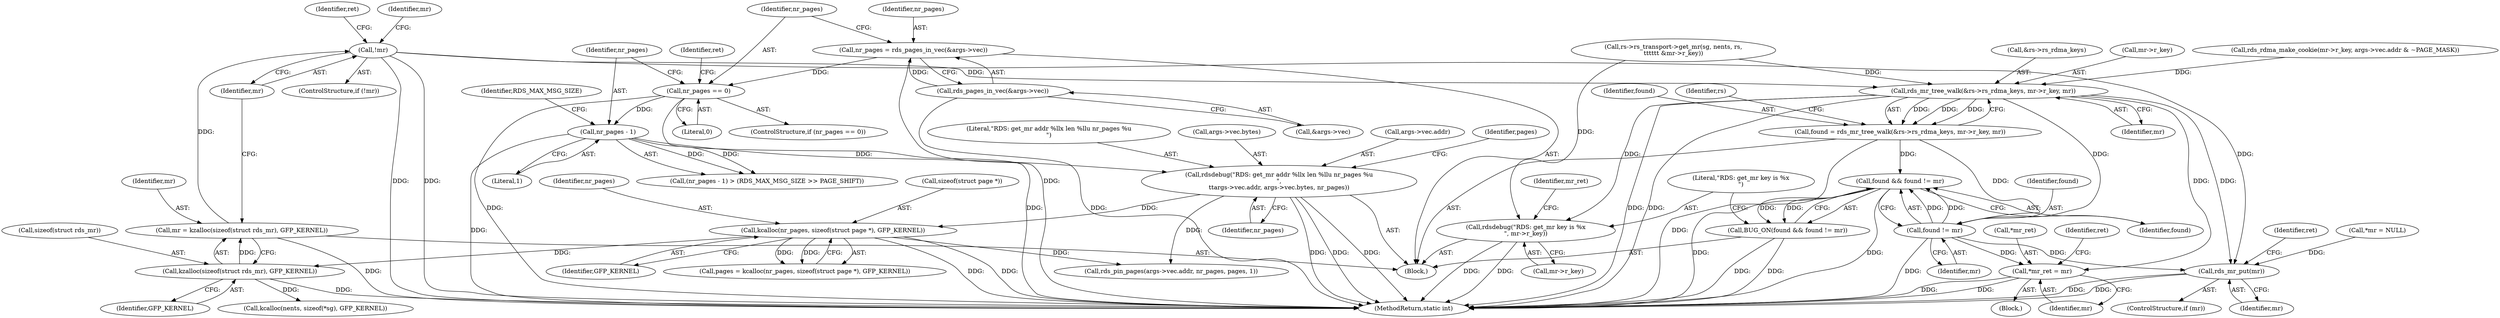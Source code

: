 digraph "0_linux_f3069c6d33f6ae63a1668737bc78aaaa51bff7ca@pointer" {
"1000228" [label="(Call,!mr)"];
"1000221" [label="(Call,mr = kzalloc(sizeof(struct rds_mr), GFP_KERNEL))"];
"1000223" [label="(Call,kzalloc(sizeof(struct rds_mr), GFP_KERNEL))"];
"1000207" [label="(Call,kcalloc(nr_pages, sizeof(struct page *), GFP_KERNEL))"];
"1000192" [label="(Call,rdsdebug(\"RDS: get_mr addr %llx len %llu nr_pages %u\n\",\n\t\targs->vec.addr, args->vec.bytes, nr_pages))"];
"1000180" [label="(Call,nr_pages - 1)"];
"1000169" [label="(Call,nr_pages == 0)"];
"1000161" [label="(Call,nr_pages = rds_pages_in_vec(&args->vec))"];
"1000163" [label="(Call,rds_pages_in_vec(&args->vec))"];
"1000456" [label="(Call,rds_mr_tree_walk(&rs->rs_rdma_keys, mr->r_key, mr))"];
"1000454" [label="(Call,found = rds_mr_tree_walk(&rs->rs_rdma_keys, mr->r_key, mr))"];
"1000472" [label="(Call,found && found != mr)"];
"1000471" [label="(Call,BUG_ON(found && found != mr))"];
"1000474" [label="(Call,found != mr)"];
"1000490" [label="(Call,*mr_ret = mr)"];
"1000502" [label="(Call,rds_mr_put(mr))"];
"1000477" [label="(Call,rdsdebug(\"RDS: get_mr key is %x\n\", mr->r_key))"];
"1000226" [label="(Identifier,GFP_KERNEL)"];
"1000182" [label="(Literal,1)"];
"1000506" [label="(MethodReturn,static int)"];
"1000179" [label="(Call,(nr_pages - 1) > (RDS_MAX_MSG_SIZE >> PAGE_SHIFT))"];
"1000169" [label="(Call,nr_pages == 0)"];
"1000168" [label="(ControlStructure,if (nr_pages == 0))"];
"1000411" [label="(Call,rds_rdma_make_cookie(mr->r_key, args->vec.addr & ~PAGE_MASK))"];
"1000223" [label="(Call,kzalloc(sizeof(struct rds_mr), GFP_KERNEL))"];
"1000475" [label="(Identifier,found)"];
"1000221" [label="(Call,mr = kzalloc(sizeof(struct rds_mr), GFP_KERNEL))"];
"1000478" [label="(Literal,\"RDS: get_mr key is %x\n\")"];
"1000456" [label="(Call,rds_mr_tree_walk(&rs->rs_rdma_keys, mr->r_key, mr))"];
"1000204" [label="(Identifier,nr_pages)"];
"1000502" [label="(Call,rds_mr_put(mr))"];
"1000505" [label="(Identifier,ret)"];
"1000313" [label="(Call,kcalloc(nents, sizeof(*sg), GFP_KERNEL))"];
"1000174" [label="(Identifier,ret)"];
"1000194" [label="(Call,args->vec.addr)"];
"1000476" [label="(Identifier,mr)"];
"1000171" [label="(Literal,0)"];
"1000224" [label="(Call,sizeof(struct rds_mr))"];
"1000163" [label="(Call,rds_pages_in_vec(&args->vec))"];
"1000162" [label="(Identifier,nr_pages)"];
"1000454" [label="(Call,found = rds_mr_tree_walk(&rs->rs_rdma_keys, mr->r_key, mr))"];
"1000464" [label="(Identifier,mr)"];
"1000115" [label="(Call,*mr = NULL)"];
"1000239" [label="(Identifier,mr)"];
"1000181" [label="(Identifier,nr_pages)"];
"1000474" [label="(Call,found != mr)"];
"1000484" [label="(Block,)"];
"1000457" [label="(Call,&rs->rs_rdma_keys)"];
"1000358" [label="(Call,rs->rs_transport->get_mr(sg, nents, rs,\n\t\t\t\t\t\t &mr->r_key))"];
"1000468" [label="(Identifier,rs)"];
"1000206" [label="(Identifier,pages)"];
"1000222" [label="(Identifier,mr)"];
"1000490" [label="(Call,*mr_ret = mr)"];
"1000209" [label="(Call,sizeof(struct page *))"];
"1000113" [label="(Block,)"];
"1000192" [label="(Call,rdsdebug(\"RDS: get_mr addr %llx len %llu nr_pages %u\n\",\n\t\targs->vec.addr, args->vec.bytes, nr_pages))"];
"1000461" [label="(Call,mr->r_key)"];
"1000294" [label="(Call,rds_pin_pages(args->vec.addr, nr_pages, pages, 1))"];
"1000229" [label="(Identifier,mr)"];
"1000500" [label="(ControlStructure,if (mr))"];
"1000479" [label="(Call,mr->r_key)"];
"1000455" [label="(Identifier,found)"];
"1000495" [label="(Identifier,ret)"];
"1000477" [label="(Call,rdsdebug(\"RDS: get_mr key is %x\n\", mr->r_key))"];
"1000473" [label="(Identifier,found)"];
"1000483" [label="(Identifier,mr_ret)"];
"1000170" [label="(Identifier,nr_pages)"];
"1000503" [label="(Identifier,mr)"];
"1000228" [label="(Call,!mr)"];
"1000211" [label="(Identifier,GFP_KERNEL)"];
"1000164" [label="(Call,&args->vec)"];
"1000180" [label="(Call,nr_pages - 1)"];
"1000491" [label="(Call,*mr_ret)"];
"1000471" [label="(Call,BUG_ON(found && found != mr))"];
"1000205" [label="(Call,pages = kcalloc(nr_pages, sizeof(struct page *), GFP_KERNEL))"];
"1000472" [label="(Call,found && found != mr)"];
"1000161" [label="(Call,nr_pages = rds_pages_in_vec(&args->vec))"];
"1000493" [label="(Identifier,mr)"];
"1000208" [label="(Identifier,nr_pages)"];
"1000207" [label="(Call,kcalloc(nr_pages, sizeof(struct page *), GFP_KERNEL))"];
"1000232" [label="(Identifier,ret)"];
"1000193" [label="(Literal,\"RDS: get_mr addr %llx len %llu nr_pages %u\n\")"];
"1000227" [label="(ControlStructure,if (!mr))"];
"1000199" [label="(Call,args->vec.bytes)"];
"1000184" [label="(Identifier,RDS_MAX_MSG_SIZE)"];
"1000228" -> "1000227"  [label="AST: "];
"1000228" -> "1000229"  [label="CFG: "];
"1000229" -> "1000228"  [label="AST: "];
"1000232" -> "1000228"  [label="CFG: "];
"1000239" -> "1000228"  [label="CFG: "];
"1000228" -> "1000506"  [label="DDG: "];
"1000228" -> "1000506"  [label="DDG: "];
"1000221" -> "1000228"  [label="DDG: "];
"1000228" -> "1000456"  [label="DDG: "];
"1000228" -> "1000502"  [label="DDG: "];
"1000221" -> "1000113"  [label="AST: "];
"1000221" -> "1000223"  [label="CFG: "];
"1000222" -> "1000221"  [label="AST: "];
"1000223" -> "1000221"  [label="AST: "];
"1000229" -> "1000221"  [label="CFG: "];
"1000221" -> "1000506"  [label="DDG: "];
"1000223" -> "1000221"  [label="DDG: "];
"1000223" -> "1000226"  [label="CFG: "];
"1000224" -> "1000223"  [label="AST: "];
"1000226" -> "1000223"  [label="AST: "];
"1000223" -> "1000506"  [label="DDG: "];
"1000207" -> "1000223"  [label="DDG: "];
"1000223" -> "1000313"  [label="DDG: "];
"1000207" -> "1000205"  [label="AST: "];
"1000207" -> "1000211"  [label="CFG: "];
"1000208" -> "1000207"  [label="AST: "];
"1000209" -> "1000207"  [label="AST: "];
"1000211" -> "1000207"  [label="AST: "];
"1000205" -> "1000207"  [label="CFG: "];
"1000207" -> "1000506"  [label="DDG: "];
"1000207" -> "1000506"  [label="DDG: "];
"1000207" -> "1000205"  [label="DDG: "];
"1000207" -> "1000205"  [label="DDG: "];
"1000192" -> "1000207"  [label="DDG: "];
"1000207" -> "1000294"  [label="DDG: "];
"1000192" -> "1000113"  [label="AST: "];
"1000192" -> "1000204"  [label="CFG: "];
"1000193" -> "1000192"  [label="AST: "];
"1000194" -> "1000192"  [label="AST: "];
"1000199" -> "1000192"  [label="AST: "];
"1000204" -> "1000192"  [label="AST: "];
"1000206" -> "1000192"  [label="CFG: "];
"1000192" -> "1000506"  [label="DDG: "];
"1000192" -> "1000506"  [label="DDG: "];
"1000192" -> "1000506"  [label="DDG: "];
"1000180" -> "1000192"  [label="DDG: "];
"1000192" -> "1000294"  [label="DDG: "];
"1000180" -> "1000179"  [label="AST: "];
"1000180" -> "1000182"  [label="CFG: "];
"1000181" -> "1000180"  [label="AST: "];
"1000182" -> "1000180"  [label="AST: "];
"1000184" -> "1000180"  [label="CFG: "];
"1000180" -> "1000506"  [label="DDG: "];
"1000180" -> "1000179"  [label="DDG: "];
"1000180" -> "1000179"  [label="DDG: "];
"1000169" -> "1000180"  [label="DDG: "];
"1000169" -> "1000168"  [label="AST: "];
"1000169" -> "1000171"  [label="CFG: "];
"1000170" -> "1000169"  [label="AST: "];
"1000171" -> "1000169"  [label="AST: "];
"1000174" -> "1000169"  [label="CFG: "];
"1000181" -> "1000169"  [label="CFG: "];
"1000169" -> "1000506"  [label="DDG: "];
"1000169" -> "1000506"  [label="DDG: "];
"1000161" -> "1000169"  [label="DDG: "];
"1000161" -> "1000113"  [label="AST: "];
"1000161" -> "1000163"  [label="CFG: "];
"1000162" -> "1000161"  [label="AST: "];
"1000163" -> "1000161"  [label="AST: "];
"1000170" -> "1000161"  [label="CFG: "];
"1000161" -> "1000506"  [label="DDG: "];
"1000163" -> "1000161"  [label="DDG: "];
"1000163" -> "1000164"  [label="CFG: "];
"1000164" -> "1000163"  [label="AST: "];
"1000163" -> "1000506"  [label="DDG: "];
"1000456" -> "1000454"  [label="AST: "];
"1000456" -> "1000464"  [label="CFG: "];
"1000457" -> "1000456"  [label="AST: "];
"1000461" -> "1000456"  [label="AST: "];
"1000464" -> "1000456"  [label="AST: "];
"1000454" -> "1000456"  [label="CFG: "];
"1000456" -> "1000506"  [label="DDG: "];
"1000456" -> "1000506"  [label="DDG: "];
"1000456" -> "1000454"  [label="DDG: "];
"1000456" -> "1000454"  [label="DDG: "];
"1000456" -> "1000454"  [label="DDG: "];
"1000411" -> "1000456"  [label="DDG: "];
"1000358" -> "1000456"  [label="DDG: "];
"1000456" -> "1000474"  [label="DDG: "];
"1000456" -> "1000477"  [label="DDG: "];
"1000456" -> "1000490"  [label="DDG: "];
"1000456" -> "1000502"  [label="DDG: "];
"1000454" -> "1000113"  [label="AST: "];
"1000455" -> "1000454"  [label="AST: "];
"1000468" -> "1000454"  [label="CFG: "];
"1000454" -> "1000506"  [label="DDG: "];
"1000454" -> "1000472"  [label="DDG: "];
"1000454" -> "1000474"  [label="DDG: "];
"1000472" -> "1000471"  [label="AST: "];
"1000472" -> "1000473"  [label="CFG: "];
"1000472" -> "1000474"  [label="CFG: "];
"1000473" -> "1000472"  [label="AST: "];
"1000474" -> "1000472"  [label="AST: "];
"1000471" -> "1000472"  [label="CFG: "];
"1000472" -> "1000506"  [label="DDG: "];
"1000472" -> "1000506"  [label="DDG: "];
"1000472" -> "1000471"  [label="DDG: "];
"1000472" -> "1000471"  [label="DDG: "];
"1000474" -> "1000472"  [label="DDG: "];
"1000474" -> "1000472"  [label="DDG: "];
"1000471" -> "1000113"  [label="AST: "];
"1000478" -> "1000471"  [label="CFG: "];
"1000471" -> "1000506"  [label="DDG: "];
"1000471" -> "1000506"  [label="DDG: "];
"1000474" -> "1000476"  [label="CFG: "];
"1000475" -> "1000474"  [label="AST: "];
"1000476" -> "1000474"  [label="AST: "];
"1000474" -> "1000506"  [label="DDG: "];
"1000474" -> "1000490"  [label="DDG: "];
"1000474" -> "1000502"  [label="DDG: "];
"1000490" -> "1000484"  [label="AST: "];
"1000490" -> "1000493"  [label="CFG: "];
"1000491" -> "1000490"  [label="AST: "];
"1000493" -> "1000490"  [label="AST: "];
"1000495" -> "1000490"  [label="CFG: "];
"1000490" -> "1000506"  [label="DDG: "];
"1000490" -> "1000506"  [label="DDG: "];
"1000502" -> "1000500"  [label="AST: "];
"1000502" -> "1000503"  [label="CFG: "];
"1000503" -> "1000502"  [label="AST: "];
"1000505" -> "1000502"  [label="CFG: "];
"1000502" -> "1000506"  [label="DDG: "];
"1000502" -> "1000506"  [label="DDG: "];
"1000115" -> "1000502"  [label="DDG: "];
"1000477" -> "1000113"  [label="AST: "];
"1000477" -> "1000479"  [label="CFG: "];
"1000478" -> "1000477"  [label="AST: "];
"1000479" -> "1000477"  [label="AST: "];
"1000483" -> "1000477"  [label="CFG: "];
"1000477" -> "1000506"  [label="DDG: "];
"1000477" -> "1000506"  [label="DDG: "];
"1000358" -> "1000477"  [label="DDG: "];
}
